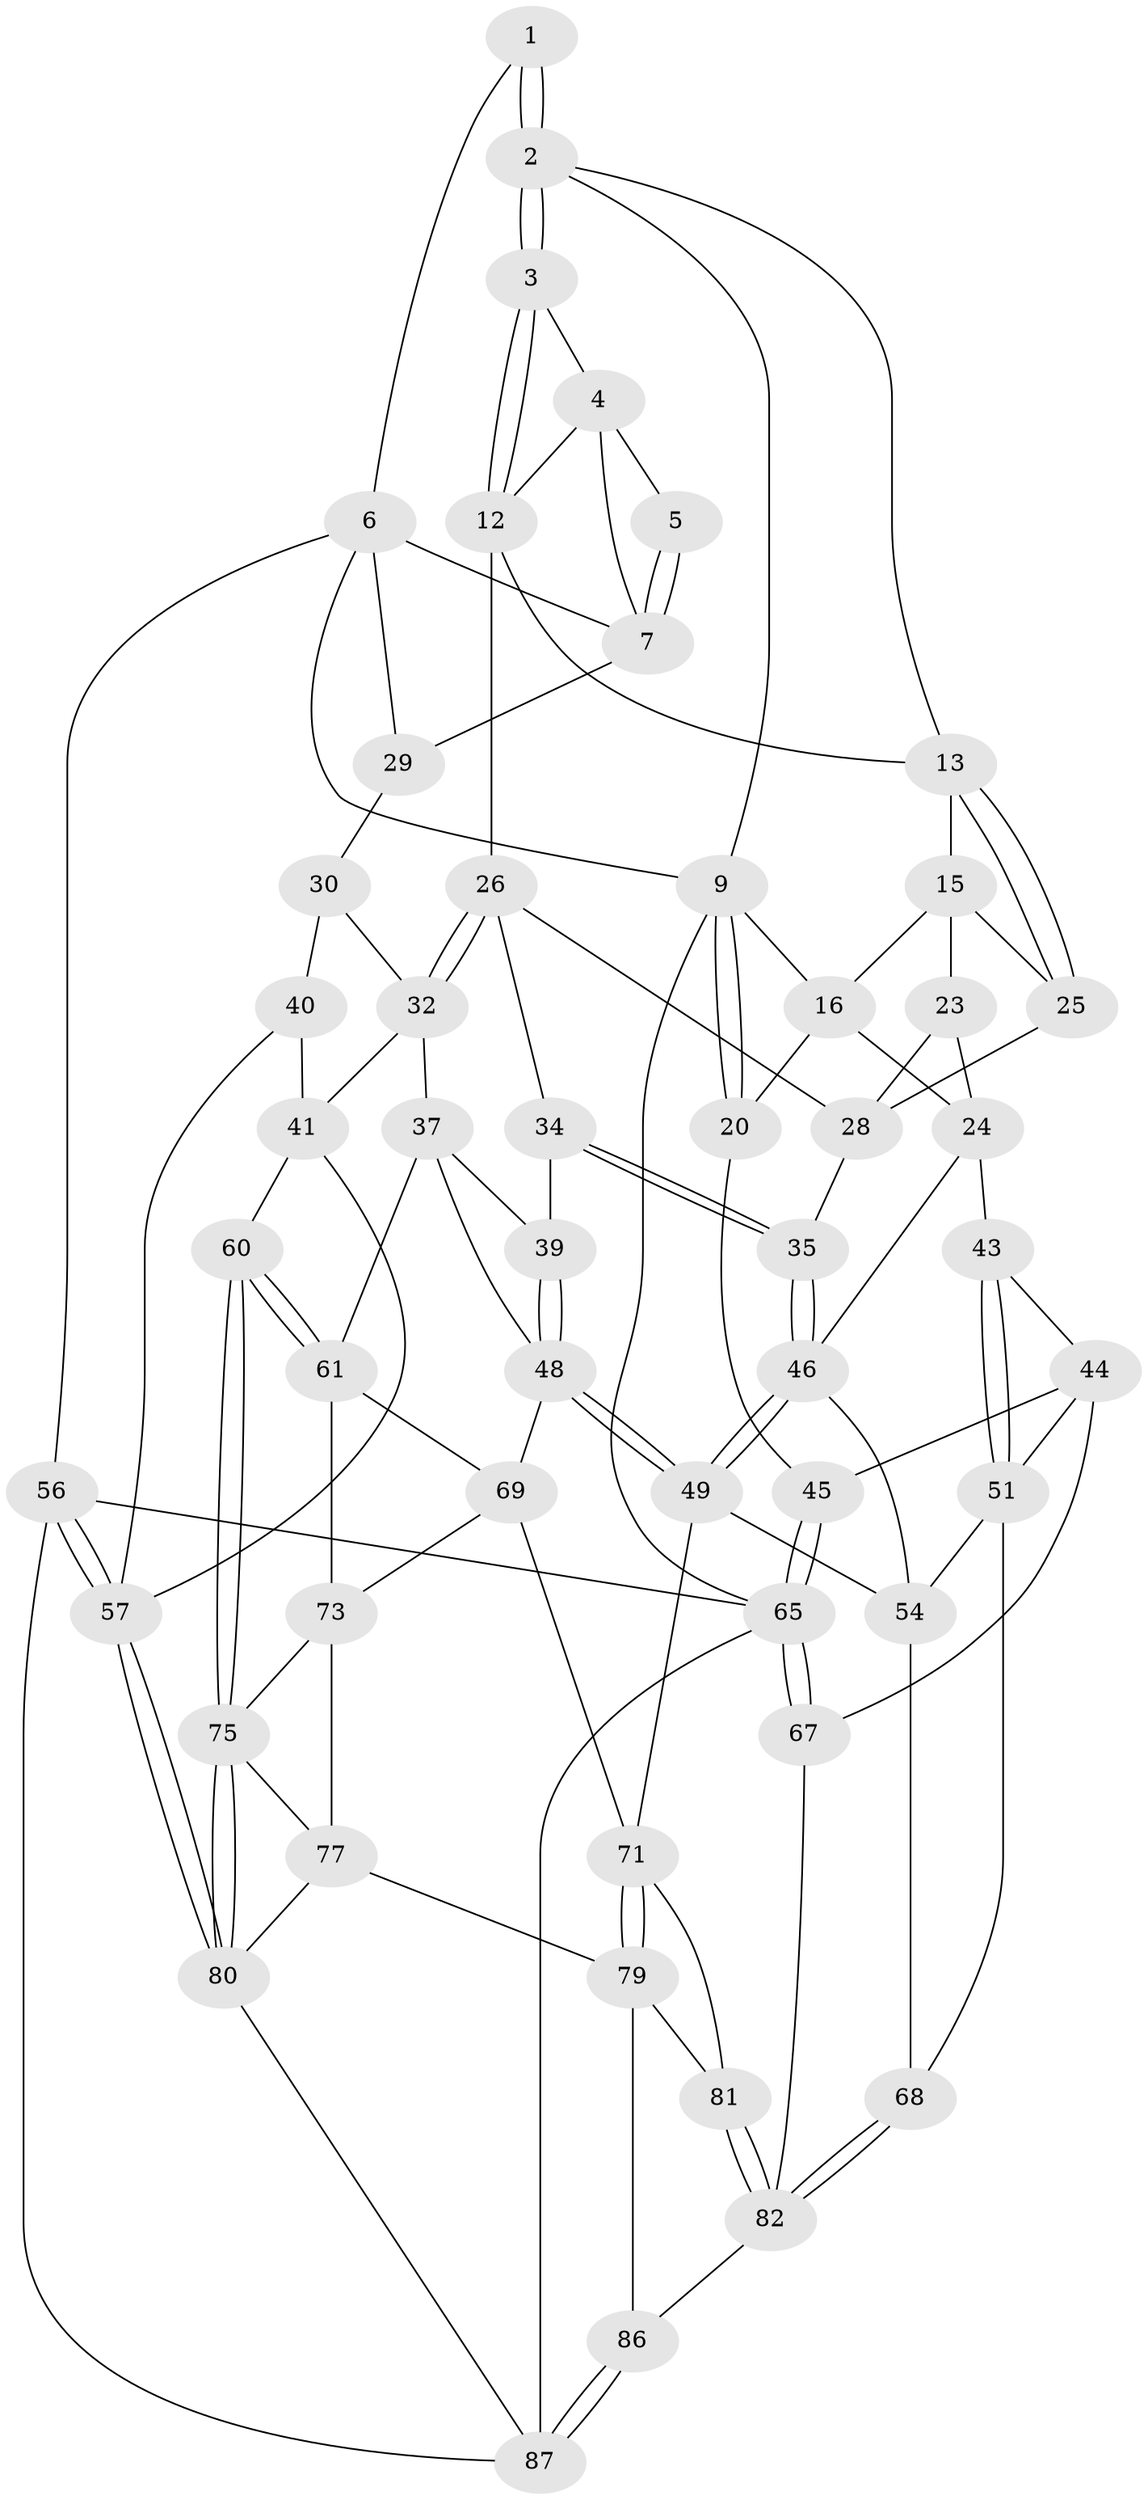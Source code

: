 // Generated by graph-tools (version 1.1) at 2025/52/02/27/25 19:52:38]
// undirected, 53 vertices, 121 edges
graph export_dot {
graph [start="1"]
  node [color=gray90,style=filled];
  1 [pos="+0.6479734232075214+0"];
  2 [pos="+0.3857887420912119+0",super="+11"];
  3 [pos="+0.5731086607548935+0.13393143796925996"];
  4 [pos="+0.6139372276012297+0.1165391077194575",super="+18"];
  5 [pos="+0.6445380032832516+0"];
  6 [pos="+0.9178544197617317+0",super="+8"];
  7 [pos="+0.8118145959655263+0.21528607848122783",super="+17"];
  9 [pos="+0+0",super="+10"];
  12 [pos="+0.5064758556193381+0.1793344408917519",super="+19"];
  13 [pos="+0.4592034262929636+0.2011375464921577",super="+14"];
  15 [pos="+0.2998450483801497+0.19706662777393244",super="+22"];
  16 [pos="+0.22575051901515514+0.13471126457077726",super="+21"];
  20 [pos="+0+0.29138901920811017"];
  23 [pos="+0.245012778154739+0.3616586678751119"];
  24 [pos="+0.19160723624146125+0.3726608045015555",super="+42"];
  25 [pos="+0.46066943029413193+0.22328855464754413"];
  26 [pos="+0.7457182301686336+0.31514959058922154",super="+27"];
  28 [pos="+0.49444865177321845+0.3100775368159718",super="+33"];
  29 [pos="+1+0.25447878579292355"];
  30 [pos="+1+0.32011810417266173",super="+31"];
  32 [pos="+0.783284589430742+0.35931011597471346",super="+36"];
  34 [pos="+0.6502049490813775+0.4592551576390169"];
  35 [pos="+0.4517529563935194+0.514647640896846"];
  37 [pos="+0.7977966598818501+0.5827508608880656",super="+38"];
  39 [pos="+0.6549154088149326+0.4711049625539577"];
  40 [pos="+0.8794463319218986+0.5269015029002859",super="+55"];
  41 [pos="+0.8514095153225028+0.5328140115579542",super="+59"];
  43 [pos="+0.19035834406183802+0.5231594824340855"];
  44 [pos="+0.05701322491956561+0.5325477002504091",super="+53"];
  45 [pos="+0+0.43847035175405835"];
  46 [pos="+0.4472725459120043+0.5372620252034344",super="+47"];
  48 [pos="+0.5920435529060241+0.5911201559280004",super="+50"];
  49 [pos="+0.44728262771679966+0.537313272860415",super="+63"];
  51 [pos="+0.1997287885104313+0.5849972701332289",super="+52"];
  54 [pos="+0.2392872880980135+0.5850880241765495",super="+64"];
  56 [pos="+1+1"];
  57 [pos="+1+0.8116511502871658",super="+58"];
  60 [pos="+0.8735320528038835+0.7011418260180903"];
  61 [pos="+0.791574159962363+0.6080458743708684",super="+62"];
  65 [pos="+0+0.8655526092677159",super="+66"];
  67 [pos="+0.11246774571722504+0.7516828636454336"];
  68 [pos="+0.39457165257917204+0.6828949941455585"];
  69 [pos="+0.6369048435025915+0.621307688792286",super="+70"];
  71 [pos="+0.5974494632648483+0.7136839499611833",super="+72"];
  73 [pos="+0.7678726535876359+0.6546037710931667",super="+74"];
  75 [pos="+0.8672931300366715+0.8205769088838064",super="+76"];
  77 [pos="+0.7115337030263724+0.7399406654330534",super="+78"];
  79 [pos="+0.6426730586149689+0.8094481400883441",super="+83"];
  80 [pos="+0.8689565394116662+0.8261197762909335",super="+84"];
  81 [pos="+0.4112709666674985+0.8500044766503537"];
  82 [pos="+0.39347367975112585+0.8098153996684843",super="+85"];
  86 [pos="+0.3777939366883427+1"];
  87 [pos="+0.37876832135282573+1",super="+88"];
  1 -- 2;
  1 -- 2;
  1 -- 6;
  2 -- 3;
  2 -- 3;
  2 -- 13;
  2 -- 9;
  3 -- 4;
  3 -- 12;
  3 -- 12;
  4 -- 5;
  4 -- 7;
  4 -- 12;
  5 -- 7;
  5 -- 7;
  6 -- 7;
  6 -- 56;
  6 -- 9;
  6 -- 29;
  7 -- 29;
  9 -- 20;
  9 -- 20;
  9 -- 65;
  9 -- 16;
  12 -- 13;
  12 -- 26;
  13 -- 25;
  13 -- 25;
  13 -- 15;
  15 -- 16;
  15 -- 25;
  15 -- 23;
  16 -- 24;
  16 -- 20;
  20 -- 45;
  23 -- 24;
  23 -- 28;
  24 -- 43;
  24 -- 46;
  25 -- 28;
  26 -- 32;
  26 -- 32;
  26 -- 34;
  26 -- 28;
  28 -- 35;
  29 -- 30;
  30 -- 32;
  30 -- 40 [weight=2];
  32 -- 41;
  32 -- 37;
  34 -- 35;
  34 -- 35;
  34 -- 39;
  35 -- 46;
  35 -- 46;
  37 -- 61;
  37 -- 39;
  37 -- 48;
  39 -- 48;
  39 -- 48;
  40 -- 41;
  40 -- 57;
  41 -- 60;
  41 -- 57;
  43 -- 44;
  43 -- 51;
  43 -- 51;
  44 -- 45;
  44 -- 67;
  44 -- 51;
  45 -- 65;
  45 -- 65;
  46 -- 49;
  46 -- 49;
  46 -- 54;
  48 -- 49;
  48 -- 49;
  48 -- 69;
  49 -- 54;
  49 -- 71;
  51 -- 54;
  51 -- 68;
  54 -- 68;
  56 -- 57;
  56 -- 57;
  56 -- 87;
  56 -- 65;
  57 -- 80;
  57 -- 80;
  60 -- 61;
  60 -- 61;
  60 -- 75;
  60 -- 75;
  61 -- 73;
  61 -- 69;
  65 -- 67;
  65 -- 67;
  65 -- 87;
  67 -- 82;
  68 -- 82;
  68 -- 82;
  69 -- 73;
  69 -- 71;
  71 -- 79;
  71 -- 79;
  71 -- 81;
  73 -- 75;
  73 -- 77;
  75 -- 80;
  75 -- 80;
  75 -- 77;
  77 -- 80;
  77 -- 79;
  79 -- 81;
  79 -- 86;
  80 -- 87;
  81 -- 82;
  81 -- 82;
  82 -- 86;
  86 -- 87;
  86 -- 87;
}
